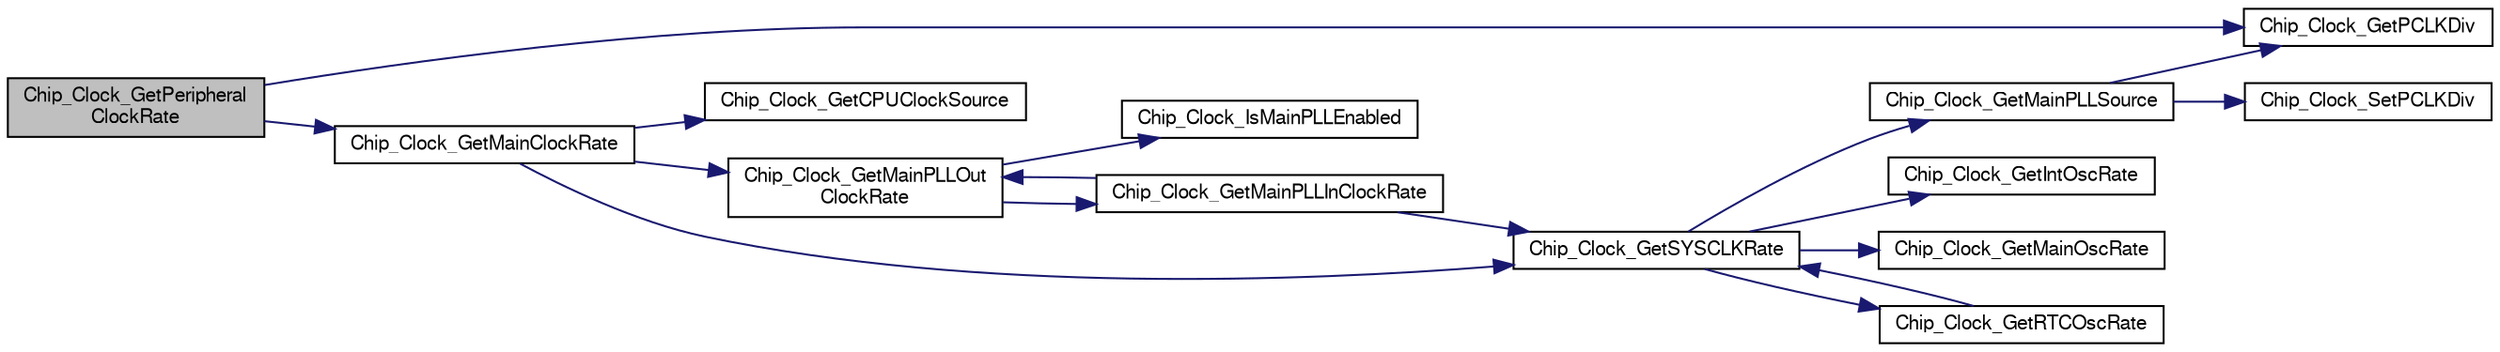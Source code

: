 digraph "Chip_Clock_GetPeripheralClockRate"
{
  edge [fontname="FreeSans",fontsize="10",labelfontname="FreeSans",labelfontsize="10"];
  node [fontname="FreeSans",fontsize="10",shape=record];
  rankdir="LR";
  Node1 [label="Chip_Clock_GetPeripheral\lClockRate",height=0.2,width=0.4,color="black", fillcolor="grey75", style="filled", fontcolor="black"];
  Node1 -> Node2 [color="midnightblue",fontsize="10",style="solid"];
  Node2 [label="Chip_Clock_GetPCLKDiv",height=0.2,width=0.4,color="black", fillcolor="white", style="filled",URL="$group__CLOCK__17XX__40XX.html#ga2fb0ad885ca820d555cf9ff4268cc252",tooltip="Gets the clock divider for all peripherals. "];
  Node1 -> Node3 [color="midnightblue",fontsize="10",style="solid"];
  Node3 [label="Chip_Clock_GetMainClockRate",height=0.2,width=0.4,color="black", fillcolor="white", style="filled",URL="$group__CLOCK__17XX__40XX.html#gaf5319079ca1531102c01860d05a69960",tooltip="Return main clock rate. "];
  Node3 -> Node4 [color="midnightblue",fontsize="10",style="solid"];
  Node4 [label="Chip_Clock_GetCPUClockSource",height=0.2,width=0.4,color="black", fillcolor="white", style="filled",URL="$group__CLOCK__17XX__40XX.html#ga84a5acda2829b05c81326606630b7238",tooltip="Returns the current CPU clock source. "];
  Node3 -> Node5 [color="midnightblue",fontsize="10",style="solid"];
  Node5 [label="Chip_Clock_GetMainPLLOut\lClockRate",height=0.2,width=0.4,color="black", fillcolor="white", style="filled",URL="$group__CLOCK__17XX__40XX.html#gad1a38c10a143b8e21d2a8085ec0cb13e",tooltip="Return PLL0 (Main PLL) output clock rate. "];
  Node5 -> Node6 [color="midnightblue",fontsize="10",style="solid"];
  Node6 [label="Chip_Clock_IsMainPLLEnabled",height=0.2,width=0.4,color="black", fillcolor="white", style="filled",URL="$group__CLOCK__17XX__40XX.html#ga63e9e5918d1a8b0d1c5811c3f0189846",tooltip="Read PLL0 enable status. "];
  Node5 -> Node7 [color="midnightblue",fontsize="10",style="solid"];
  Node7 [label="Chip_Clock_GetMainPLLInClockRate",height=0.2,width=0.4,color="black", fillcolor="white", style="filled",URL="$group__CLOCK__17XX__40XX.html#gade97c5e68f4609663e247043b48949d9",tooltip="Return Main PLL (PLL0) input clock rate. "];
  Node7 -> Node8 [color="midnightblue",fontsize="10",style="solid"];
  Node8 [label="Chip_Clock_GetSYSCLKRate",height=0.2,width=0.4,color="black", fillcolor="white", style="filled",URL="$group__CLOCK__17XX__40XX.html#gaec133465745ce56e49b184185f8252e1",tooltip="Returns the current SYSCLK clock rate. "];
  Node8 -> Node9 [color="midnightblue",fontsize="10",style="solid"];
  Node9 [label="Chip_Clock_GetMainPLLSource",height=0.2,width=0.4,color="black", fillcolor="white", style="filled",URL="$group__CLOCK__17XX__40XX.html#gaf678411ef6cde49c95c603030554fa9d",tooltip="Returns the input clock source for SYSCLK. "];
  Node9 -> Node10 [color="midnightblue",fontsize="10",style="solid"];
  Node10 [label="Chip_Clock_SetPCLKDiv",height=0.2,width=0.4,color="black", fillcolor="white", style="filled",URL="$group__CLOCK__17XX__40XX.html#ga847b9fe292e8d5461c02750a21d34885",tooltip="Sets a clock divider for all peripherals. "];
  Node9 -> Node2 [color="midnightblue",fontsize="10",style="solid"];
  Node8 -> Node11 [color="midnightblue",fontsize="10",style="solid"];
  Node11 [label="Chip_Clock_GetIntOscRate",height=0.2,width=0.4,color="black", fillcolor="white", style="filled",URL="$group__CLOCK__17XX__40XX.html#gaa8db0ad49f51bf5d6870181e77249c2b",tooltip="Returns the internal oscillator (IRC) clock rate. "];
  Node8 -> Node12 [color="midnightblue",fontsize="10",style="solid"];
  Node12 [label="Chip_Clock_GetMainOscRate",height=0.2,width=0.4,color="black", fillcolor="white", style="filled",URL="$group__CLOCK__17XX__40XX.html#ga32ea9f95eed11d2bfa470b473232456e",tooltip="Returns the main oscillator clock rate. "];
  Node8 -> Node13 [color="midnightblue",fontsize="10",style="solid"];
  Node13 [label="Chip_Clock_GetRTCOscRate",height=0.2,width=0.4,color="black", fillcolor="white", style="filled",URL="$group__CLOCK__17XX__40XX.html#ga64b01351fd2019749b1f1d18dfd263f0",tooltip="Returns the RTC oscillator clock rate. "];
  Node13 -> Node8 [color="midnightblue",fontsize="10",style="solid"];
  Node7 -> Node5 [color="midnightblue",fontsize="10",style="solid"];
  Node3 -> Node8 [color="midnightblue",fontsize="10",style="solid"];
}
